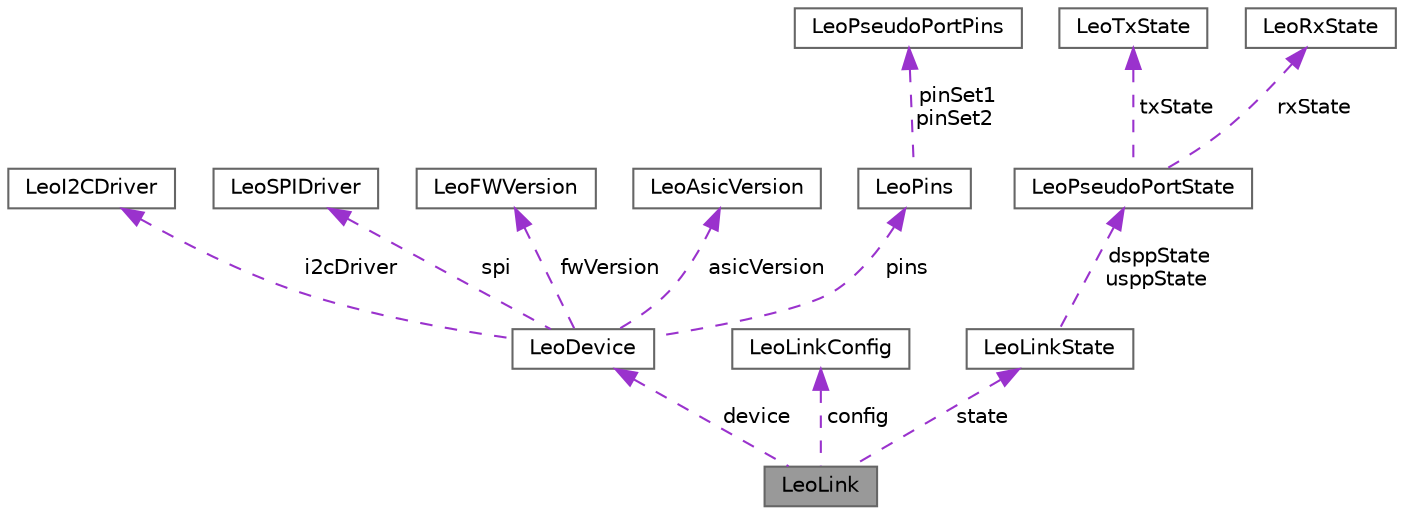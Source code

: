 digraph "LeoLink"
{
 // LATEX_PDF_SIZE
  bgcolor="transparent";
  edge [fontname=Helvetica,fontsize=10,labelfontname=Helvetica,labelfontsize=10];
  node [fontname=Helvetica,fontsize=10,shape=box,height=0.2,width=0.4];
  Node1 [label="LeoLink",height=0.2,width=0.4,color="gray40", fillcolor="grey60", style="filled", fontcolor="black",tooltip="Struct defining an Leo Link."];
  Node2 -> Node1 [dir="back",color="darkorchid3",style="dashed",label=" device" ];
  Node2 [label="LeoDevice",height=0.2,width=0.4,color="gray40", fillcolor="white", style="filled",URL="$structLeoDevice.html",tooltip="Struct defining Leo CXL device."];
  Node3 -> Node2 [dir="back",color="darkorchid3",style="dashed",label=" i2cDriver" ];
  Node3 [label="LeoI2CDriver",height=0.2,width=0.4,color="gray40", fillcolor="white", style="filled",URL="$structLeoI2CDriver.html",tooltip="Struct defining I2C/SMBus connection with a Leo device."];
  Node4 -> Node2 [dir="back",color="darkorchid3",style="dashed",label=" spi" ];
  Node4 [label="LeoSPIDriver",height=0.2,width=0.4,color="gray40", fillcolor="white", style="filled",URL="$structLeoSPIDriver.html",tooltip="SPI types SPI is a synchronous serial interface communications are controlled by SPI master and used ..."];
  Node5 -> Node2 [dir="back",color="darkorchid3",style="dashed",label=" fwVersion" ];
  Node5 [label="LeoFWVersion",height=0.2,width=0.4,color="gray40", fillcolor="white", style="filled",URL="$structLeoFWVersion.html",tooltip="Struct defining FW version loaded on a Leo device."];
  Node6 -> Node2 [dir="back",color="darkorchid3",style="dashed",label=" asicVersion" ];
  Node6 [label="LeoAsicVersion",height=0.2,width=0.4,color="gray40", fillcolor="white", style="filled",URL="$structLeoAsicVersion.html",tooltip="Struct defining FW version loaded on a Leo device."];
  Node7 -> Node2 [dir="back",color="darkorchid3",style="dashed",label=" pins" ];
  Node7 [label="LeoPins",height=0.2,width=0.4,color="gray40", fillcolor="white", style="filled",URL="$structLeoPins.html",tooltip="Struct defining one set of pseudo port pins for a give lane."];
  Node8 -> Node7 [dir="back",color="darkorchid3",style="dashed",label=" pinSet1\npinSet2" ];
  Node8 [label="LeoPseudoPortPins",height=0.2,width=0.4,color="gray40", fillcolor="white", style="filled",URL="$structLeoPseudoPortPins.html",tooltip="Struct defining pesudo port physical info."];
  Node9 -> Node1 [dir="back",color="darkorchid3",style="dashed",label=" config" ];
  Node9 [label="LeoLinkConfig",height=0.2,width=0.4,color="gray40", fillcolor="white", style="filled",URL="$structLeoLinkConfig.html",tooltip="Struct defining an Leo chip Link configuration."];
  Node10 -> Node1 [dir="back",color="darkorchid3",style="dashed",label=" state" ];
  Node10 [label="LeoLinkState",height=0.2,width=0.4,color="gray40", fillcolor="white", style="filled",URL="$structLeoLinkState.html",tooltip="Struct defining detailed Link status, including electrical parameters."];
  Node11 -> Node10 [dir="back",color="darkorchid3",style="dashed",label=" dsppState\nusppState" ];
  Node11 [label="LeoPseudoPortState",height=0.2,width=0.4,color="gray40", fillcolor="white", style="filled",URL="$structLeoPseudoPortState.html",tooltip="Struct defining detailed Pseudo Port status, including electrical parameters."];
  Node12 -> Node11 [dir="back",color="darkorchid3",style="dashed",label=" txState" ];
  Node12 [label="LeoTxState",height=0.2,width=0.4,color="gray40", fillcolor="white", style="filled",URL="$structLeoTxState.html",tooltip="Struct defining detailed Transmitter status, including electrical parameters."];
  Node13 -> Node11 [dir="back",color="darkorchid3",style="dashed",label=" rxState" ];
  Node13 [label="LeoRxState",height=0.2,width=0.4,color="gray40", fillcolor="white", style="filled",URL="$structLeoRxState.html",tooltip="Struct defining detailed Receiver status, including electrical parameters."];
}
